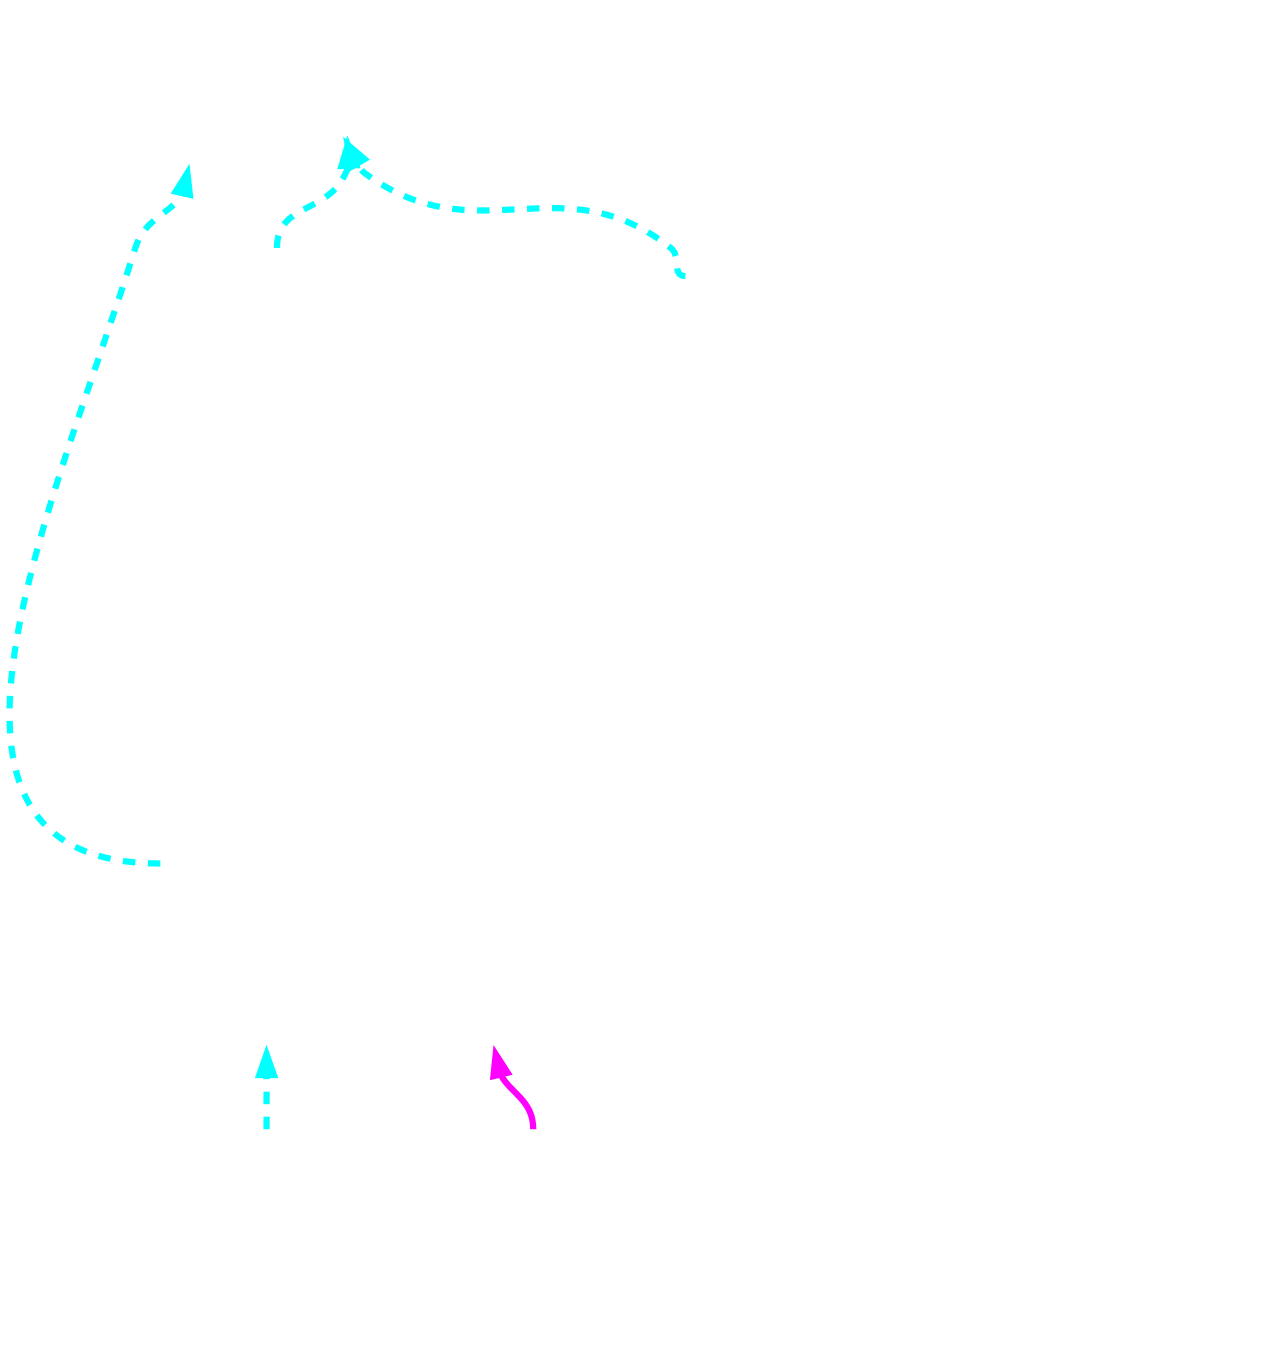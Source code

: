 digraph "isel input for foo:" {
	rankdir="BT";
	bgcolor="transparent";

	Node0x36a34b0 [shape=record,shape=Mrecord,label="{EntryToken [ID=0]|0x36a34b0|{<d0>ch}}", penwidth=3,color="white",fontname="Calibri",fontsize=16,fontcolor="white"];
	Node0x36c8cd0 [shape=record,shape=Mrecord,label="{Register %vreg0 [ID=1]|0x36c8cd0|{<d0>i32}}", penwidth=3,color="white",fontname="Calibri",fontsize=16,fontcolor="white"];
	Node0x36c8ee0 [shape=record,shape=Mrecord,label="{Register %vreg1 [ID=2]|0x36c8ee0|{<d0>i32}}", penwidth=3,color="white",fontname="Calibri",fontsize=16,fontcolor="white"];
	Node0x36c91f8 [shape=record,shape=Mrecord,label="{Register %R0 [ID=3]|0x36c91f8|{<d0>i32}}", penwidth=3,color="white",fontname="Calibri",fontsize=16,fontcolor="white"];
	Node0x36c8dd8 [shape=record,shape=Mrecord,label="{{<s0>0|<s1>1}|CopyFromReg [ORD=1] [ID=4]|0x36c8dd8|{<d0>i32|<d1>ch}}", penwidth=3,color="white",fontname="Calibri",fontsize=16,fontcolor="white"];
	Node0x36c8dd8:s0 -> Node0x36a34b0:d0[style=dashed, penwidth=3,color="cyan",fontname="Calibri",fontsize=16,fontcolor="white"];
	Node0x36c8dd8:s1 -> Node0x36c8cd0:d0[penwidth=3,color="white",fontname="Calibri",fontsize=16,fontcolor="white"];
	Node0x36c8fe8 [shape=record,shape=Mrecord,label="{{<s0>0|<s1>1}|CopyFromReg [ORD=1] [ID=5]|0x36c8fe8|{<d0>i32|<d1>ch}}", penwidth=3,color="white",fontname="Calibri",fontsize=16,fontcolor="white"];
	Node0x36c8fe8:s0 -> Node0x36a34b0:d0[style=dashed, penwidth=3,color="cyan",fontname="Calibri",fontsize=16,fontcolor="white"];
	Node0x36c8fe8:s1 -> Node0x36c8ee0:d0[penwidth=3,color="white",fontname="Calibri",fontsize=16,fontcolor="white"];
	Node0x36c90f0 [shape=record,shape=Mrecord,label="{{<s0>0|<s1>1}|add [ORD=2] [ID=6]|0x36c90f0|{<d0>i32}}", penwidth=3,color="white",fontname="Calibri",fontsize=16,fontcolor="white"];
	Node0x36c90f0:s0 -> Node0x36c8dd8:d0[penwidth=3,color="white",fontname="Calibri",fontsize=16,fontcolor="white"];
	Node0x36c90f0:s1 -> Node0x36c8fe8:d0[penwidth=3,color="white",fontname="Calibri",fontsize=16,fontcolor="white"];
	Node0x36c9300 [shape=record,shape=Mrecord,label="{{<s0>0|<s1>2|<s2>1}|CopyToReg [ORD=3] [ID=7]|0x36c9300|{<d0>ch|<d1>glue}}", penwidth=3,color="white",fontname="Calibri",fontsize=16,fontcolor="white"];
	Node0x36c9300:s0 -> Node0x36a34b0:d0[style=dashed, penwidth=3,color="cyan",fontname="Calibri",fontsize=16,fontcolor="white"];
	Node0x36c9300:s2 -> Node0x36c91f8:d0[penwidth=3,color="white",fontname="Calibri",fontsize=16,fontcolor="white"];
	Node0x36c9300:s1 -> Node0x36c90f0:d0[penwidth=3,color="white",fontname="Calibri",fontsize=16,fontcolor="white"];
	Node0x36c9408 [shape=record,shape=Mrecord,label="{{<s0>0|<s1>1|<s2>2}|RetFlag [ORD=3] [ID=8]|0x36c9408|{<d0>ch}}", penwidth=3,color="white",fontname="Calibri",fontsize=16,fontcolor="white"];
	Node0x36c9408:s0 -> Node0x36c9300:d0[style=dashed, penwidth=3,color="cyan",fontname="Calibri",fontsize=16,fontcolor="white"];
	Node0x36c9408:s1 -> Node0x36c91f8:d0[penwidth=3,color="white",fontname="Calibri",fontsize=16,fontcolor="white"];
	Node0x36c9408:s2 -> Node0x36c9300:d1[style=bold, penwidth=3,color="magenta",fontname="Calibri",fontsize=16,fontcolor="white"];
}
